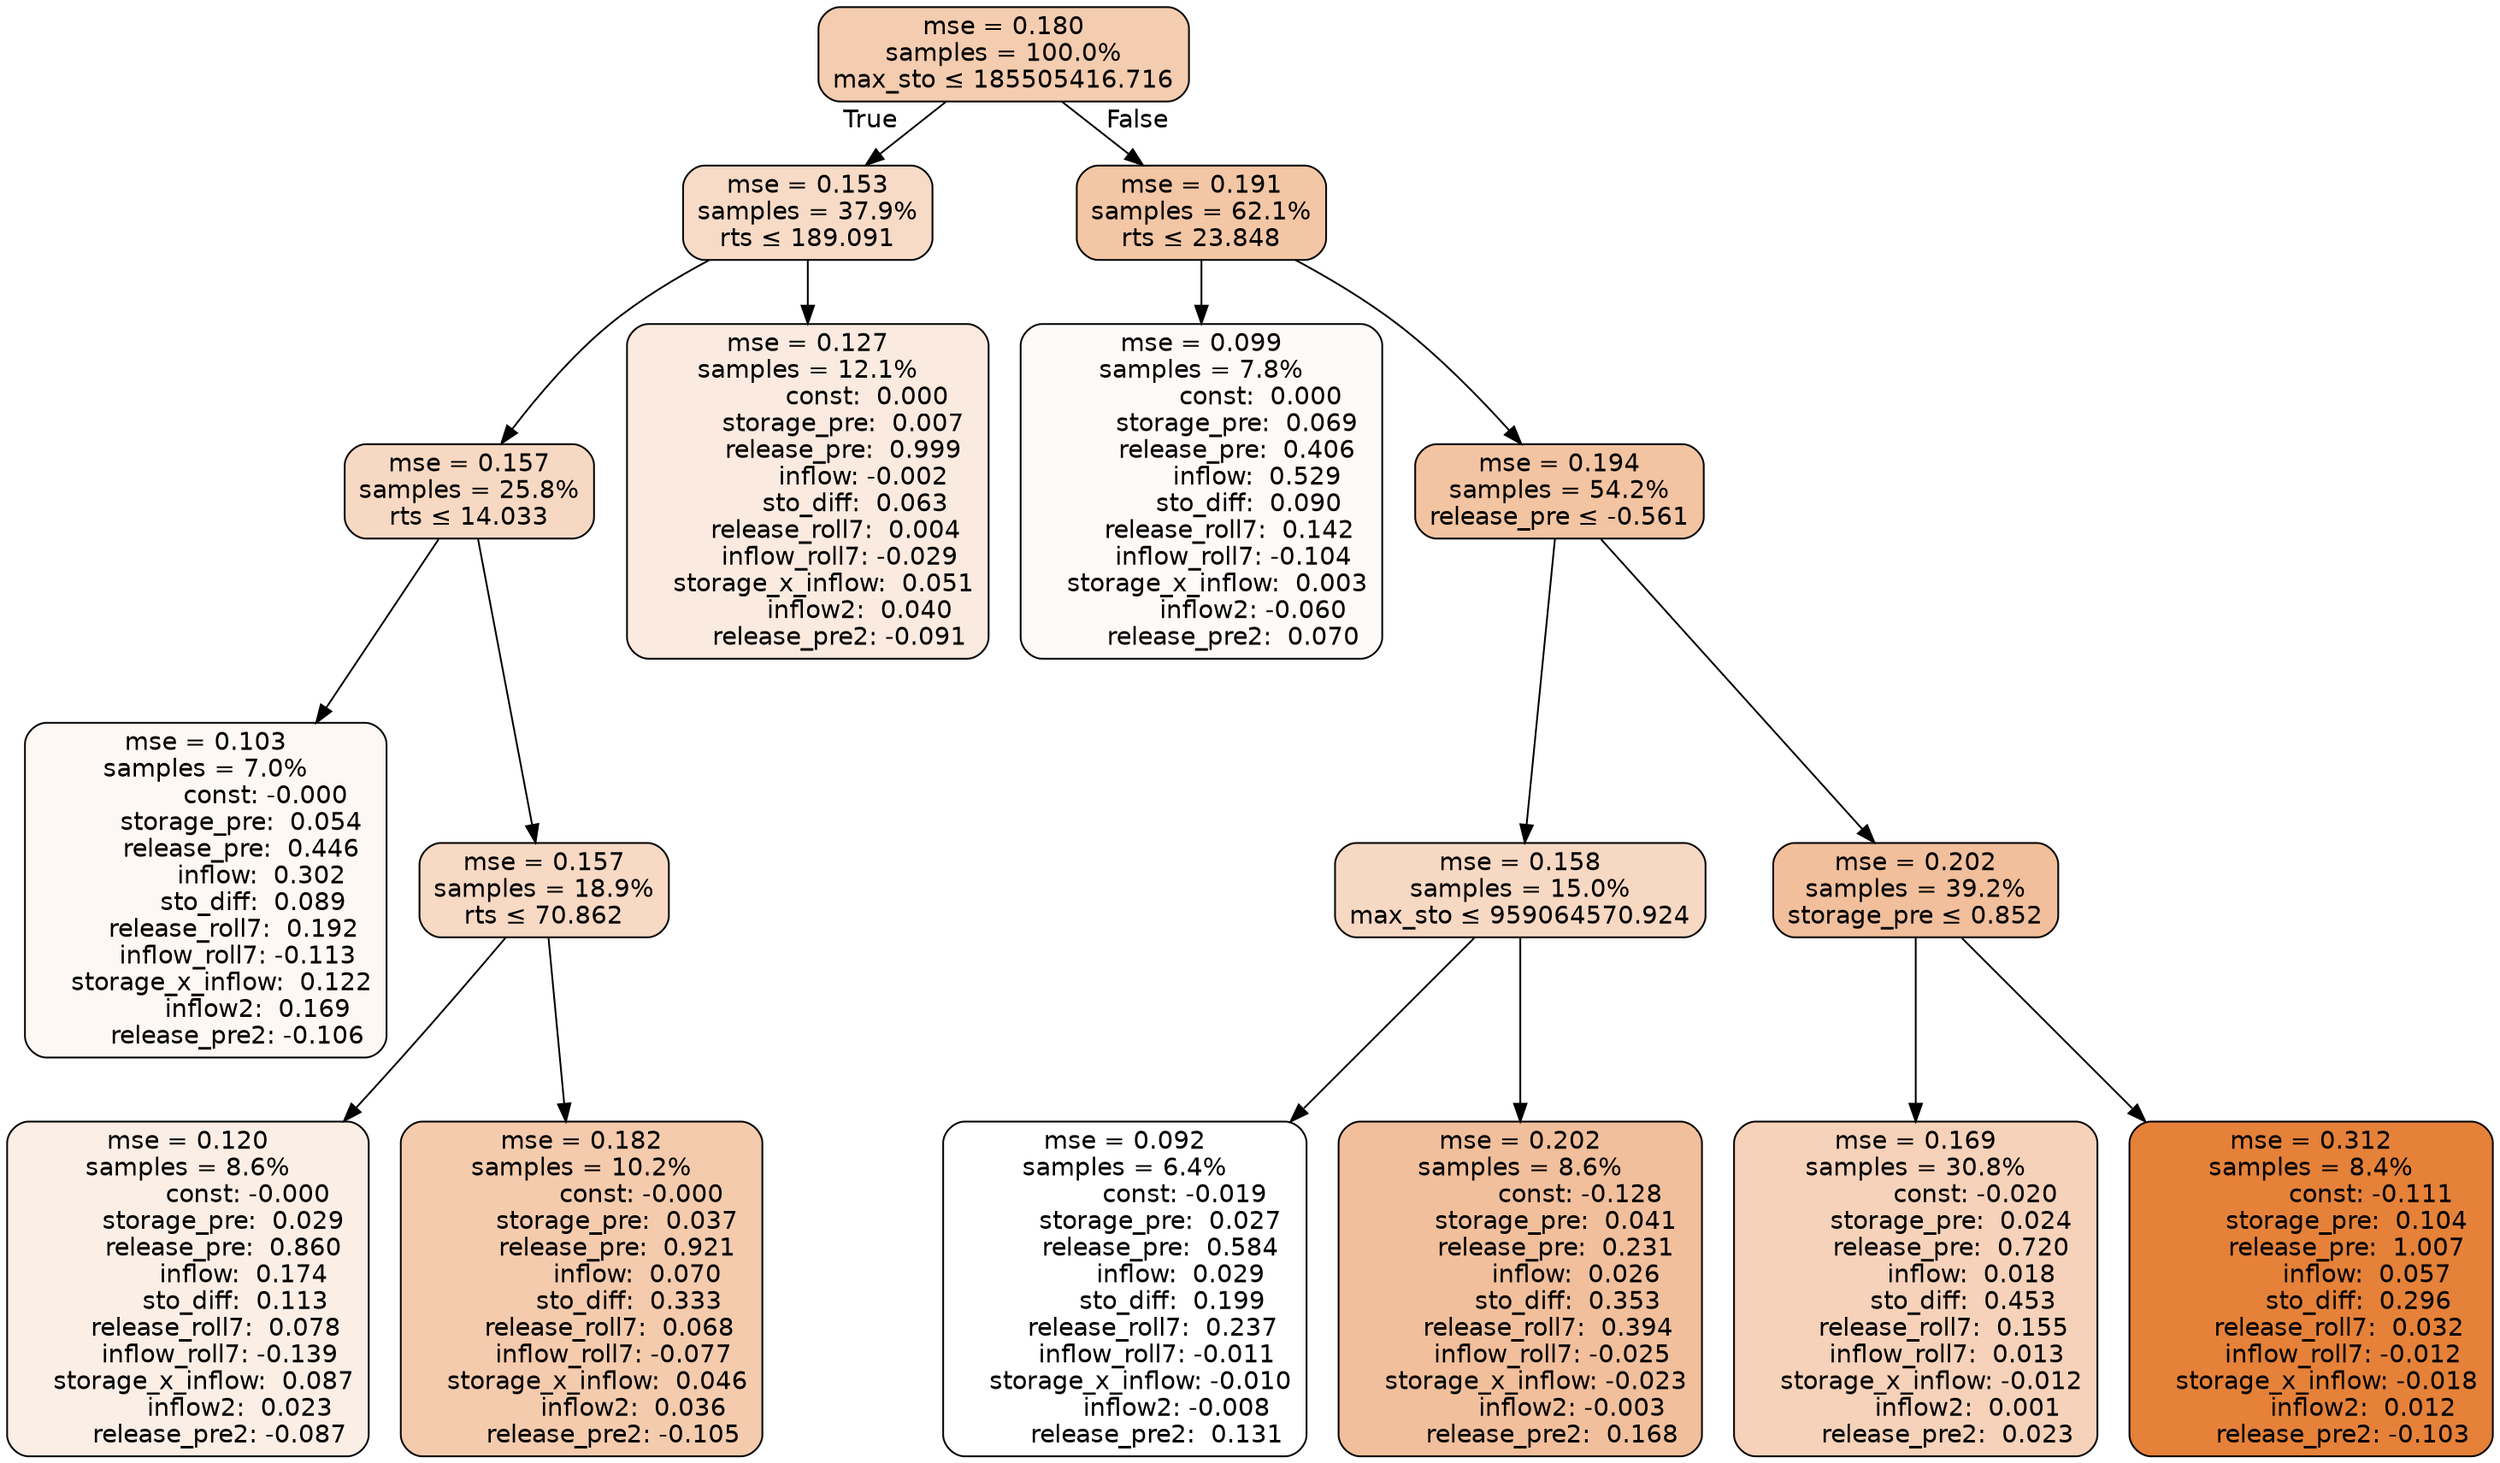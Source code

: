 digraph tree {
bgcolor="transparent"
node [shape=rectangle, style="filled, rounded", color="black", fontname=helvetica] ;
edge [fontname=helvetica] ;
	"0" [label="mse = 0.180
samples = 100.0%
max_sto &le; 185505416.716", fillcolor="#f4ccaf"]
	"1" [label="mse = 0.153
samples = 37.9%
rts &le; 189.091", fillcolor="#f7dbc7"]
	"2" [label="mse = 0.157
samples = 25.8%
rts &le; 14.033", fillcolor="#f7d9c3"]
	"3" [label="mse = 0.103
samples = 7.0%
               const: -0.000
         storage_pre:  0.054
         release_pre:  0.446
              inflow:  0.302
            sto_diff:  0.089
       release_roll7:  0.192
        inflow_roll7: -0.113
    storage_x_inflow:  0.122
             inflow2:  0.169
        release_pre2: -0.106", fillcolor="#fdf8f4"]
	"4" [label="mse = 0.157
samples = 18.9%
rts &le; 70.862", fillcolor="#f7d9c4"]
	"5" [label="mse = 0.120
samples = 8.6%
               const: -0.000
         storage_pre:  0.029
         release_pre:  0.860
              inflow:  0.174
            sto_diff:  0.113
       release_roll7:  0.078
        inflow_roll7: -0.139
    storage_x_inflow:  0.087
             inflow2:  0.023
        release_pre2: -0.087", fillcolor="#fbeee5"]
	"6" [label="mse = 0.182
samples = 10.2%
               const: -0.000
         storage_pre:  0.037
         release_pre:  0.921
              inflow:  0.070
            sto_diff:  0.333
       release_roll7:  0.068
        inflow_roll7: -0.077
    storage_x_inflow:  0.046
             inflow2:  0.036
        release_pre2: -0.105", fillcolor="#f4cbad"]
	"7" [label="mse = 0.127
samples = 12.1%
               const:  0.000
         storage_pre:  0.007
         release_pre:  0.999
              inflow: -0.002
            sto_diff:  0.063
       release_roll7:  0.004
        inflow_roll7: -0.029
    storage_x_inflow:  0.051
             inflow2:  0.040
        release_pre2: -0.091", fillcolor="#faeadf"]
	"8" [label="mse = 0.191
samples = 62.1%
rts &le; 23.848", fillcolor="#f3c6a5"]
	"9" [label="mse = 0.099
samples = 7.8%
               const:  0.000
         storage_pre:  0.069
         release_pre:  0.406
              inflow:  0.529
            sto_diff:  0.090
       release_roll7:  0.142
        inflow_roll7: -0.104
    storage_x_inflow:  0.003
             inflow2: -0.060
        release_pre2:  0.070", fillcolor="#fefaf8"]
	"10" [label="mse = 0.194
samples = 54.2%
release_pre &le; -0.561", fillcolor="#f2c4a2"]
	"11" [label="mse = 0.158
samples = 15.0%
max_sto &le; 959064570.924", fillcolor="#f7d8c3"]
	"12" [label="mse = 0.092
samples = 6.4%
               const: -0.019
         storage_pre:  0.027
         release_pre:  0.584
              inflow:  0.029
            sto_diff:  0.199
       release_roll7:  0.237
        inflow_roll7: -0.011
    storage_x_inflow: -0.010
             inflow2: -0.008
        release_pre2:  0.131", fillcolor="#ffffff"]
	"13" [label="mse = 0.202
samples = 8.6%
               const: -0.128
         storage_pre:  0.041
         release_pre:  0.231
              inflow:  0.026
            sto_diff:  0.353
       release_roll7:  0.394
        inflow_roll7: -0.025
    storage_x_inflow: -0.023
             inflow2: -0.003
        release_pre2:  0.168", fillcolor="#f1bf9b"]
	"14" [label="mse = 0.202
samples = 39.2%
storage_pre &le; 0.852", fillcolor="#f1bf9b"]
	"15" [label="mse = 0.169
samples = 30.8%
               const: -0.020
         storage_pre:  0.024
         release_pre:  0.720
              inflow:  0.018
            sto_diff:  0.453
       release_roll7:  0.155
        inflow_roll7:  0.013
    storage_x_inflow: -0.012
             inflow2:  0.001
        release_pre2:  0.023", fillcolor="#f5d2b9"]
	"16" [label="mse = 0.312
samples = 8.4%
               const: -0.111
         storage_pre:  0.104
         release_pre:  1.007
              inflow:  0.057
            sto_diff:  0.296
       release_roll7:  0.032
        inflow_roll7: -0.012
    storage_x_inflow: -0.018
             inflow2:  0.012
        release_pre2: -0.103", fillcolor="#e58139"]

	"0" -> "1" [labeldistance=2.5, labelangle=45, headlabel="True"]
	"1" -> "2"
	"2" -> "3"
	"2" -> "4"
	"4" -> "5"
	"4" -> "6"
	"1" -> "7"
	"0" -> "8" [labeldistance=2.5, labelangle=-45, headlabel="False"]
	"8" -> "9"
	"8" -> "10"
	"10" -> "11"
	"11" -> "12"
	"11" -> "13"
	"10" -> "14"
	"14" -> "15"
	"14" -> "16"
}
